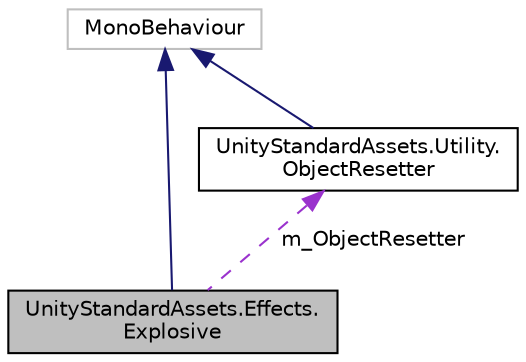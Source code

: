 digraph "UnityStandardAssets.Effects.Explosive"
{
 // LATEX_PDF_SIZE
  edge [fontname="Helvetica",fontsize="10",labelfontname="Helvetica",labelfontsize="10"];
  node [fontname="Helvetica",fontsize="10",shape=record];
  Node2 [label="UnityStandardAssets.Effects.\lExplosive",height=0.2,width=0.4,color="black", fillcolor="grey75", style="filled", fontcolor="black",tooltip=" "];
  Node3 -> Node2 [dir="back",color="midnightblue",fontsize="10",style="solid",fontname="Helvetica"];
  Node3 [label="MonoBehaviour",height=0.2,width=0.4,color="grey75", fillcolor="white", style="filled",tooltip=" "];
  Node4 -> Node2 [dir="back",color="darkorchid3",fontsize="10",style="dashed",label=" m_ObjectResetter" ,fontname="Helvetica"];
  Node4 [label="UnityStandardAssets.Utility.\lObjectResetter",height=0.2,width=0.4,color="black", fillcolor="white", style="filled",URL="$class_unity_standard_assets_1_1_utility_1_1_object_resetter.html",tooltip=" "];
  Node3 -> Node4 [dir="back",color="midnightblue",fontsize="10",style="solid",fontname="Helvetica"];
}
